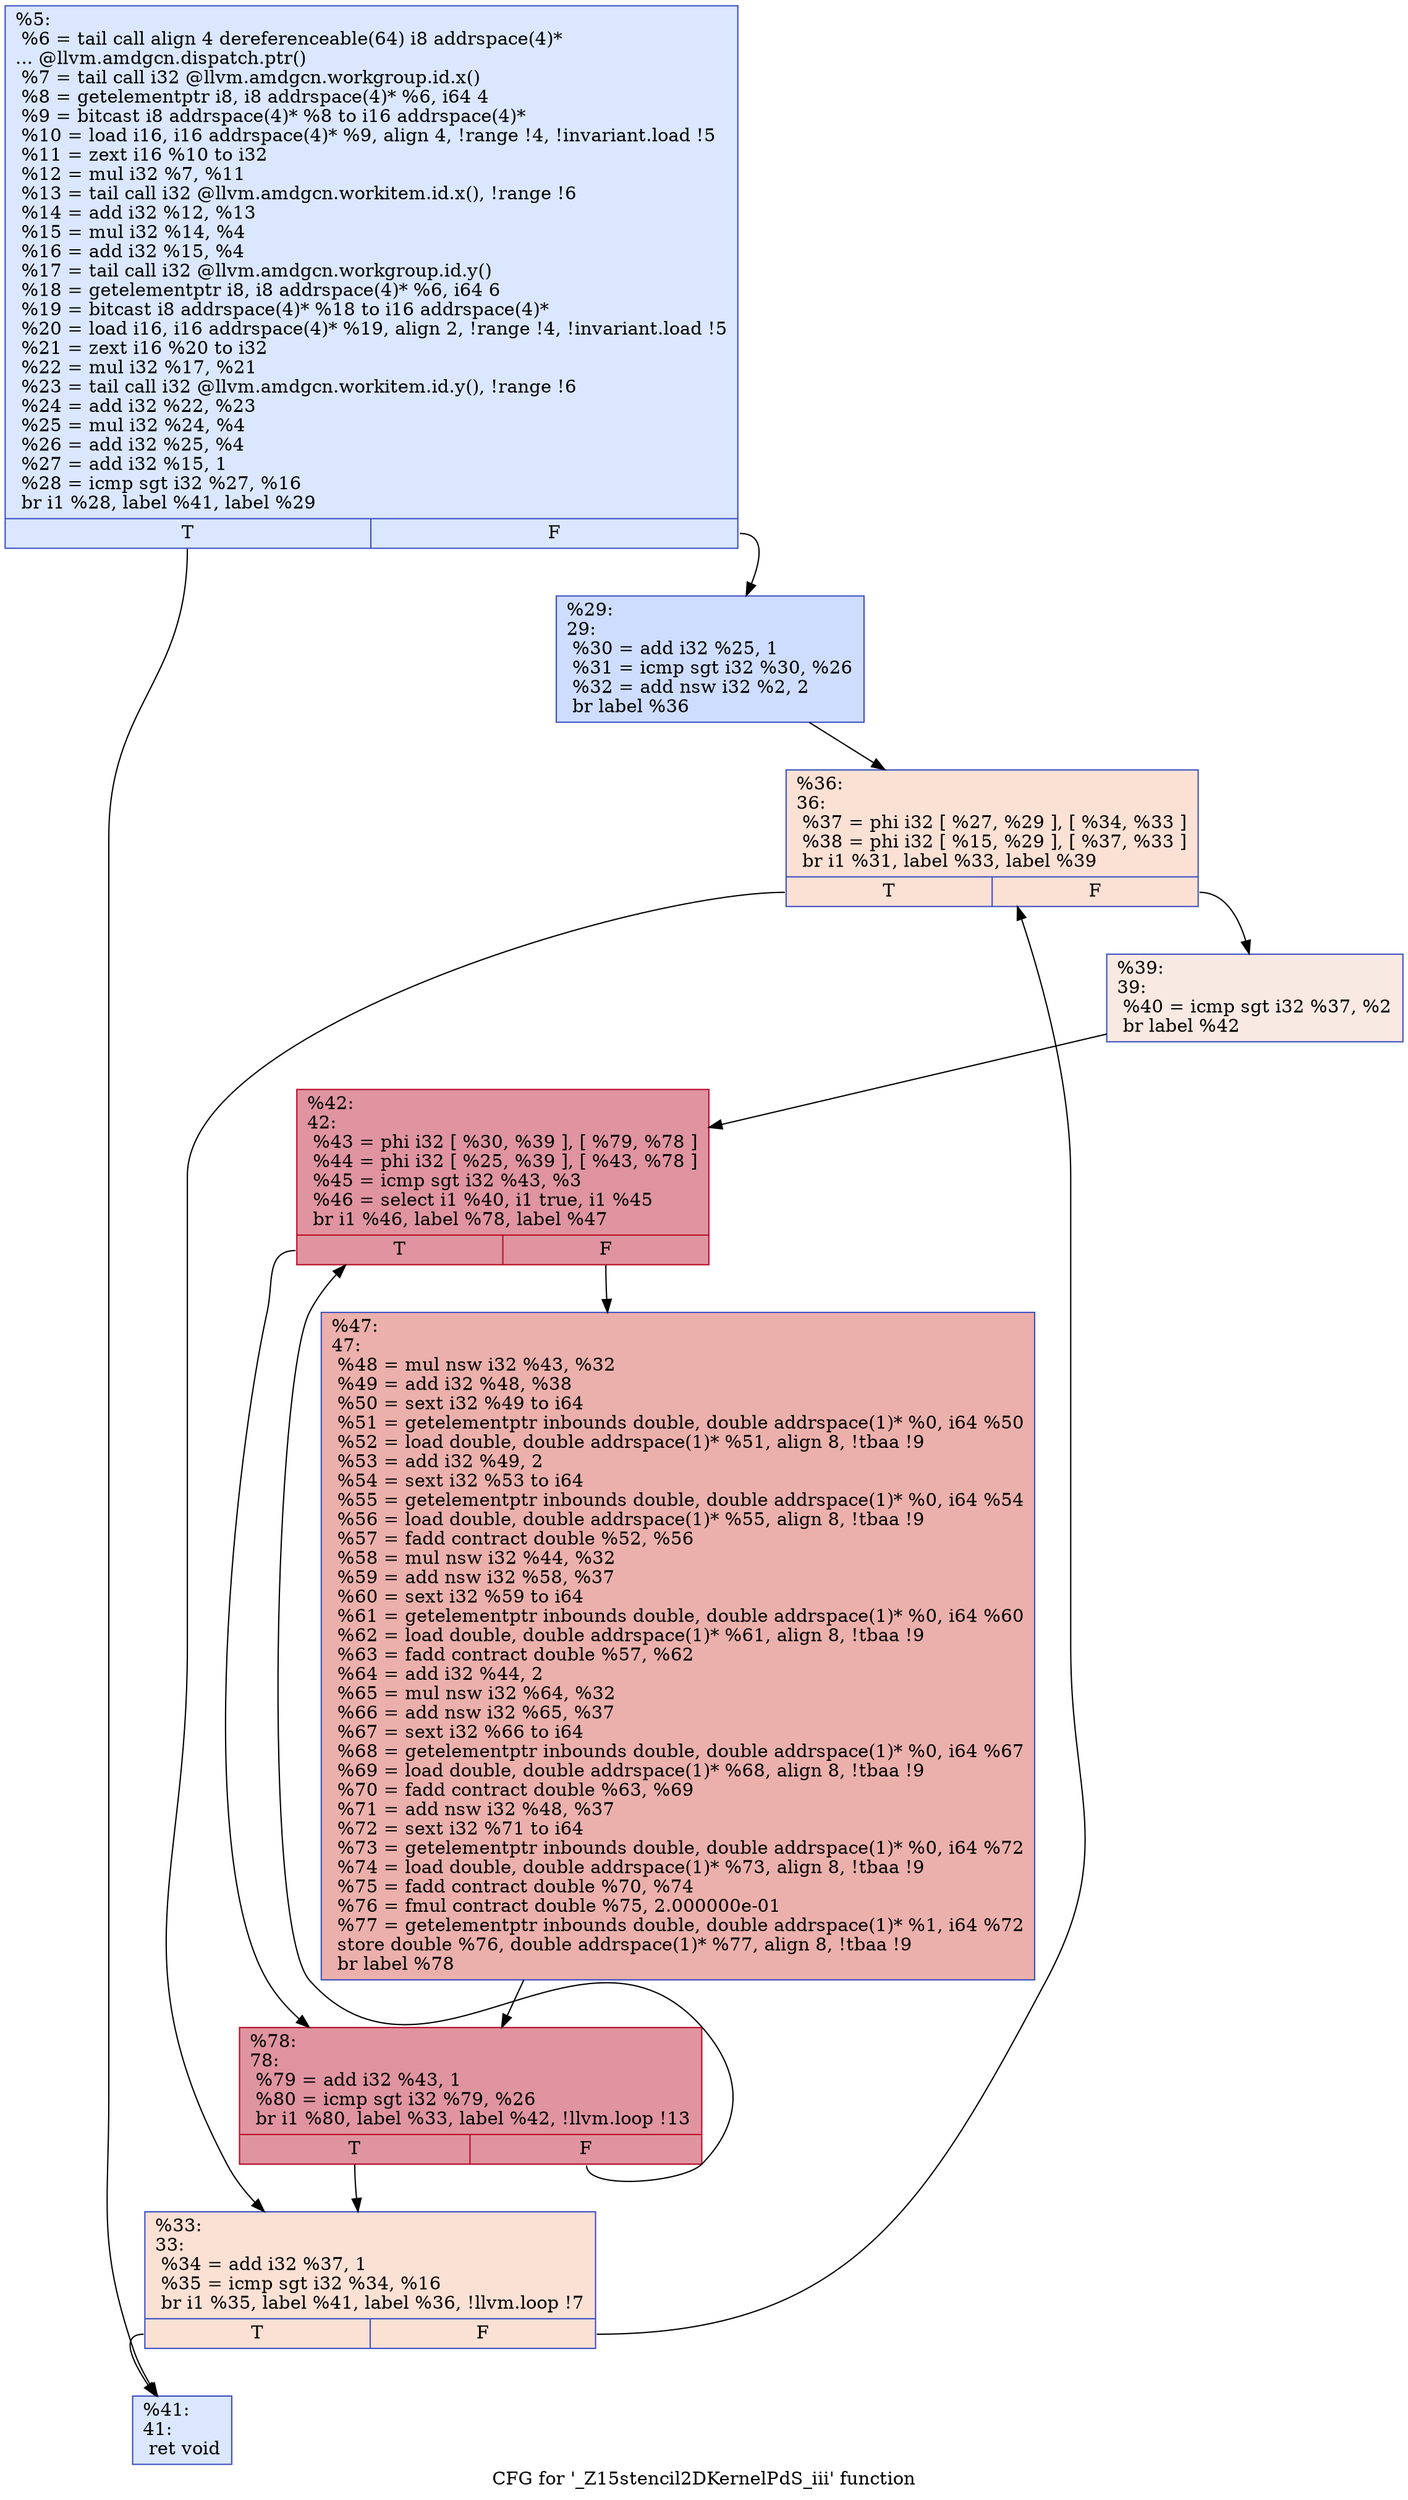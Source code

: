digraph "CFG for '_Z15stencil2DKernelPdS_iii' function" {
	label="CFG for '_Z15stencil2DKernelPdS_iii' function";

	Node0x4ae5c60 [shape=record,color="#3d50c3ff", style=filled, fillcolor="#abc8fd70",label="{%5:\l  %6 = tail call align 4 dereferenceable(64) i8 addrspace(4)*\l... @llvm.amdgcn.dispatch.ptr()\l  %7 = tail call i32 @llvm.amdgcn.workgroup.id.x()\l  %8 = getelementptr i8, i8 addrspace(4)* %6, i64 4\l  %9 = bitcast i8 addrspace(4)* %8 to i16 addrspace(4)*\l  %10 = load i16, i16 addrspace(4)* %9, align 4, !range !4, !invariant.load !5\l  %11 = zext i16 %10 to i32\l  %12 = mul i32 %7, %11\l  %13 = tail call i32 @llvm.amdgcn.workitem.id.x(), !range !6\l  %14 = add i32 %12, %13\l  %15 = mul i32 %14, %4\l  %16 = add i32 %15, %4\l  %17 = tail call i32 @llvm.amdgcn.workgroup.id.y()\l  %18 = getelementptr i8, i8 addrspace(4)* %6, i64 6\l  %19 = bitcast i8 addrspace(4)* %18 to i16 addrspace(4)*\l  %20 = load i16, i16 addrspace(4)* %19, align 2, !range !4, !invariant.load !5\l  %21 = zext i16 %20 to i32\l  %22 = mul i32 %17, %21\l  %23 = tail call i32 @llvm.amdgcn.workitem.id.y(), !range !6\l  %24 = add i32 %22, %23\l  %25 = mul i32 %24, %4\l  %26 = add i32 %25, %4\l  %27 = add i32 %15, 1\l  %28 = icmp sgt i32 %27, %16\l  br i1 %28, label %41, label %29\l|{<s0>T|<s1>F}}"];
	Node0x4ae5c60:s0 -> Node0x4ae9850;
	Node0x4ae5c60:s1 -> Node0x4ae98e0;
	Node0x4ae98e0 [shape=record,color="#3d50c3ff", style=filled, fillcolor="#8fb1fe70",label="{%29:\l29:                                               \l  %30 = add i32 %25, 1\l  %31 = icmp sgt i32 %30, %26\l  %32 = add nsw i32 %2, 2\l  br label %36\l}"];
	Node0x4ae98e0 -> Node0x4ae7bb0;
	Node0x4ae7c70 [shape=record,color="#3d50c3ff", style=filled, fillcolor="#f7b99e70",label="{%33:\l33:                                               \l  %34 = add i32 %37, 1\l  %35 = icmp sgt i32 %34, %16\l  br i1 %35, label %41, label %36, !llvm.loop !7\l|{<s0>T|<s1>F}}"];
	Node0x4ae7c70:s0 -> Node0x4ae9850;
	Node0x4ae7c70:s1 -> Node0x4ae7bb0;
	Node0x4ae7bb0 [shape=record,color="#3d50c3ff", style=filled, fillcolor="#f7b99e70",label="{%36:\l36:                                               \l  %37 = phi i32 [ %27, %29 ], [ %34, %33 ]\l  %38 = phi i32 [ %15, %29 ], [ %37, %33 ]\l  br i1 %31, label %33, label %39\l|{<s0>T|<s1>F}}"];
	Node0x4ae7bb0:s0 -> Node0x4ae7c70;
	Node0x4ae7bb0:s1 -> Node0x4aea320;
	Node0x4aea320 [shape=record,color="#3d50c3ff", style=filled, fillcolor="#efcebd70",label="{%39:\l39:                                               \l  %40 = icmp sgt i32 %37, %2\l  br label %42\l}"];
	Node0x4aea320 -> Node0x4aea4b0;
	Node0x4ae9850 [shape=record,color="#3d50c3ff", style=filled, fillcolor="#abc8fd70",label="{%41:\l41:                                               \l  ret void\l}"];
	Node0x4aea4b0 [shape=record,color="#b70d28ff", style=filled, fillcolor="#b70d2870",label="{%42:\l42:                                               \l  %43 = phi i32 [ %30, %39 ], [ %79, %78 ]\l  %44 = phi i32 [ %25, %39 ], [ %43, %78 ]\l  %45 = icmp sgt i32 %43, %3\l  %46 = select i1 %40, i1 true, i1 %45\l  br i1 %46, label %78, label %47\l|{<s0>T|<s1>F}}"];
	Node0x4aea4b0:s0 -> Node0x4aea5c0;
	Node0x4aea4b0:s1 -> Node0x4aea8b0;
	Node0x4aea8b0 [shape=record,color="#3d50c3ff", style=filled, fillcolor="#d24b4070",label="{%47:\l47:                                               \l  %48 = mul nsw i32 %43, %32\l  %49 = add i32 %48, %38\l  %50 = sext i32 %49 to i64\l  %51 = getelementptr inbounds double, double addrspace(1)* %0, i64 %50\l  %52 = load double, double addrspace(1)* %51, align 8, !tbaa !9\l  %53 = add i32 %49, 2\l  %54 = sext i32 %53 to i64\l  %55 = getelementptr inbounds double, double addrspace(1)* %0, i64 %54\l  %56 = load double, double addrspace(1)* %55, align 8, !tbaa !9\l  %57 = fadd contract double %52, %56\l  %58 = mul nsw i32 %44, %32\l  %59 = add nsw i32 %58, %37\l  %60 = sext i32 %59 to i64\l  %61 = getelementptr inbounds double, double addrspace(1)* %0, i64 %60\l  %62 = load double, double addrspace(1)* %61, align 8, !tbaa !9\l  %63 = fadd contract double %57, %62\l  %64 = add i32 %44, 2\l  %65 = mul nsw i32 %64, %32\l  %66 = add nsw i32 %65, %37\l  %67 = sext i32 %66 to i64\l  %68 = getelementptr inbounds double, double addrspace(1)* %0, i64 %67\l  %69 = load double, double addrspace(1)* %68, align 8, !tbaa !9\l  %70 = fadd contract double %63, %69\l  %71 = add nsw i32 %48, %37\l  %72 = sext i32 %71 to i64\l  %73 = getelementptr inbounds double, double addrspace(1)* %0, i64 %72\l  %74 = load double, double addrspace(1)* %73, align 8, !tbaa !9\l  %75 = fadd contract double %70, %74\l  %76 = fmul contract double %75, 2.000000e-01\l  %77 = getelementptr inbounds double, double addrspace(1)* %1, i64 %72\l  store double %76, double addrspace(1)* %77, align 8, !tbaa !9\l  br label %78\l}"];
	Node0x4aea8b0 -> Node0x4aea5c0;
	Node0x4aea5c0 [shape=record,color="#b70d28ff", style=filled, fillcolor="#b70d2870",label="{%78:\l78:                                               \l  %79 = add i32 %43, 1\l  %80 = icmp sgt i32 %79, %26\l  br i1 %80, label %33, label %42, !llvm.loop !13\l|{<s0>T|<s1>F}}"];
	Node0x4aea5c0:s0 -> Node0x4ae7c70;
	Node0x4aea5c0:s1 -> Node0x4aea4b0;
}
